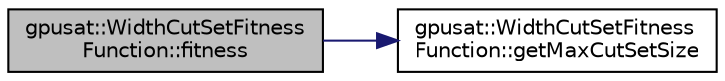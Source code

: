 digraph "gpusat::WidthCutSetFitnessFunction::fitness"
{
 // INTERACTIVE_SVG=YES
 // LATEX_PDF_SIZE
  edge [fontname="Helvetica",fontsize="10",labelfontname="Helvetica",labelfontsize="10"];
  node [fontname="Helvetica",fontsize="10",shape=record];
  rankdir="LR";
  Node1 [label="gpusat::WidthCutSetFitness\lFunction::fitness",height=0.2,width=0.4,color="black", fillcolor="grey75", style="filled", fontcolor="black",tooltip=" "];
  Node1 -> Node2 [color="midnightblue",fontsize="10",style="solid",fontname="Helvetica"];
  Node2 [label="gpusat::WidthCutSetFitness\lFunction::getMaxCutSetSize",height=0.2,width=0.4,color="black", fillcolor="white", style="filled",URL="$classgpusat_1_1_width_cut_set_fitness_function.html#a97a4cb2bdd7d35746b056bf7d1fa2542",tooltip=" "];
}
